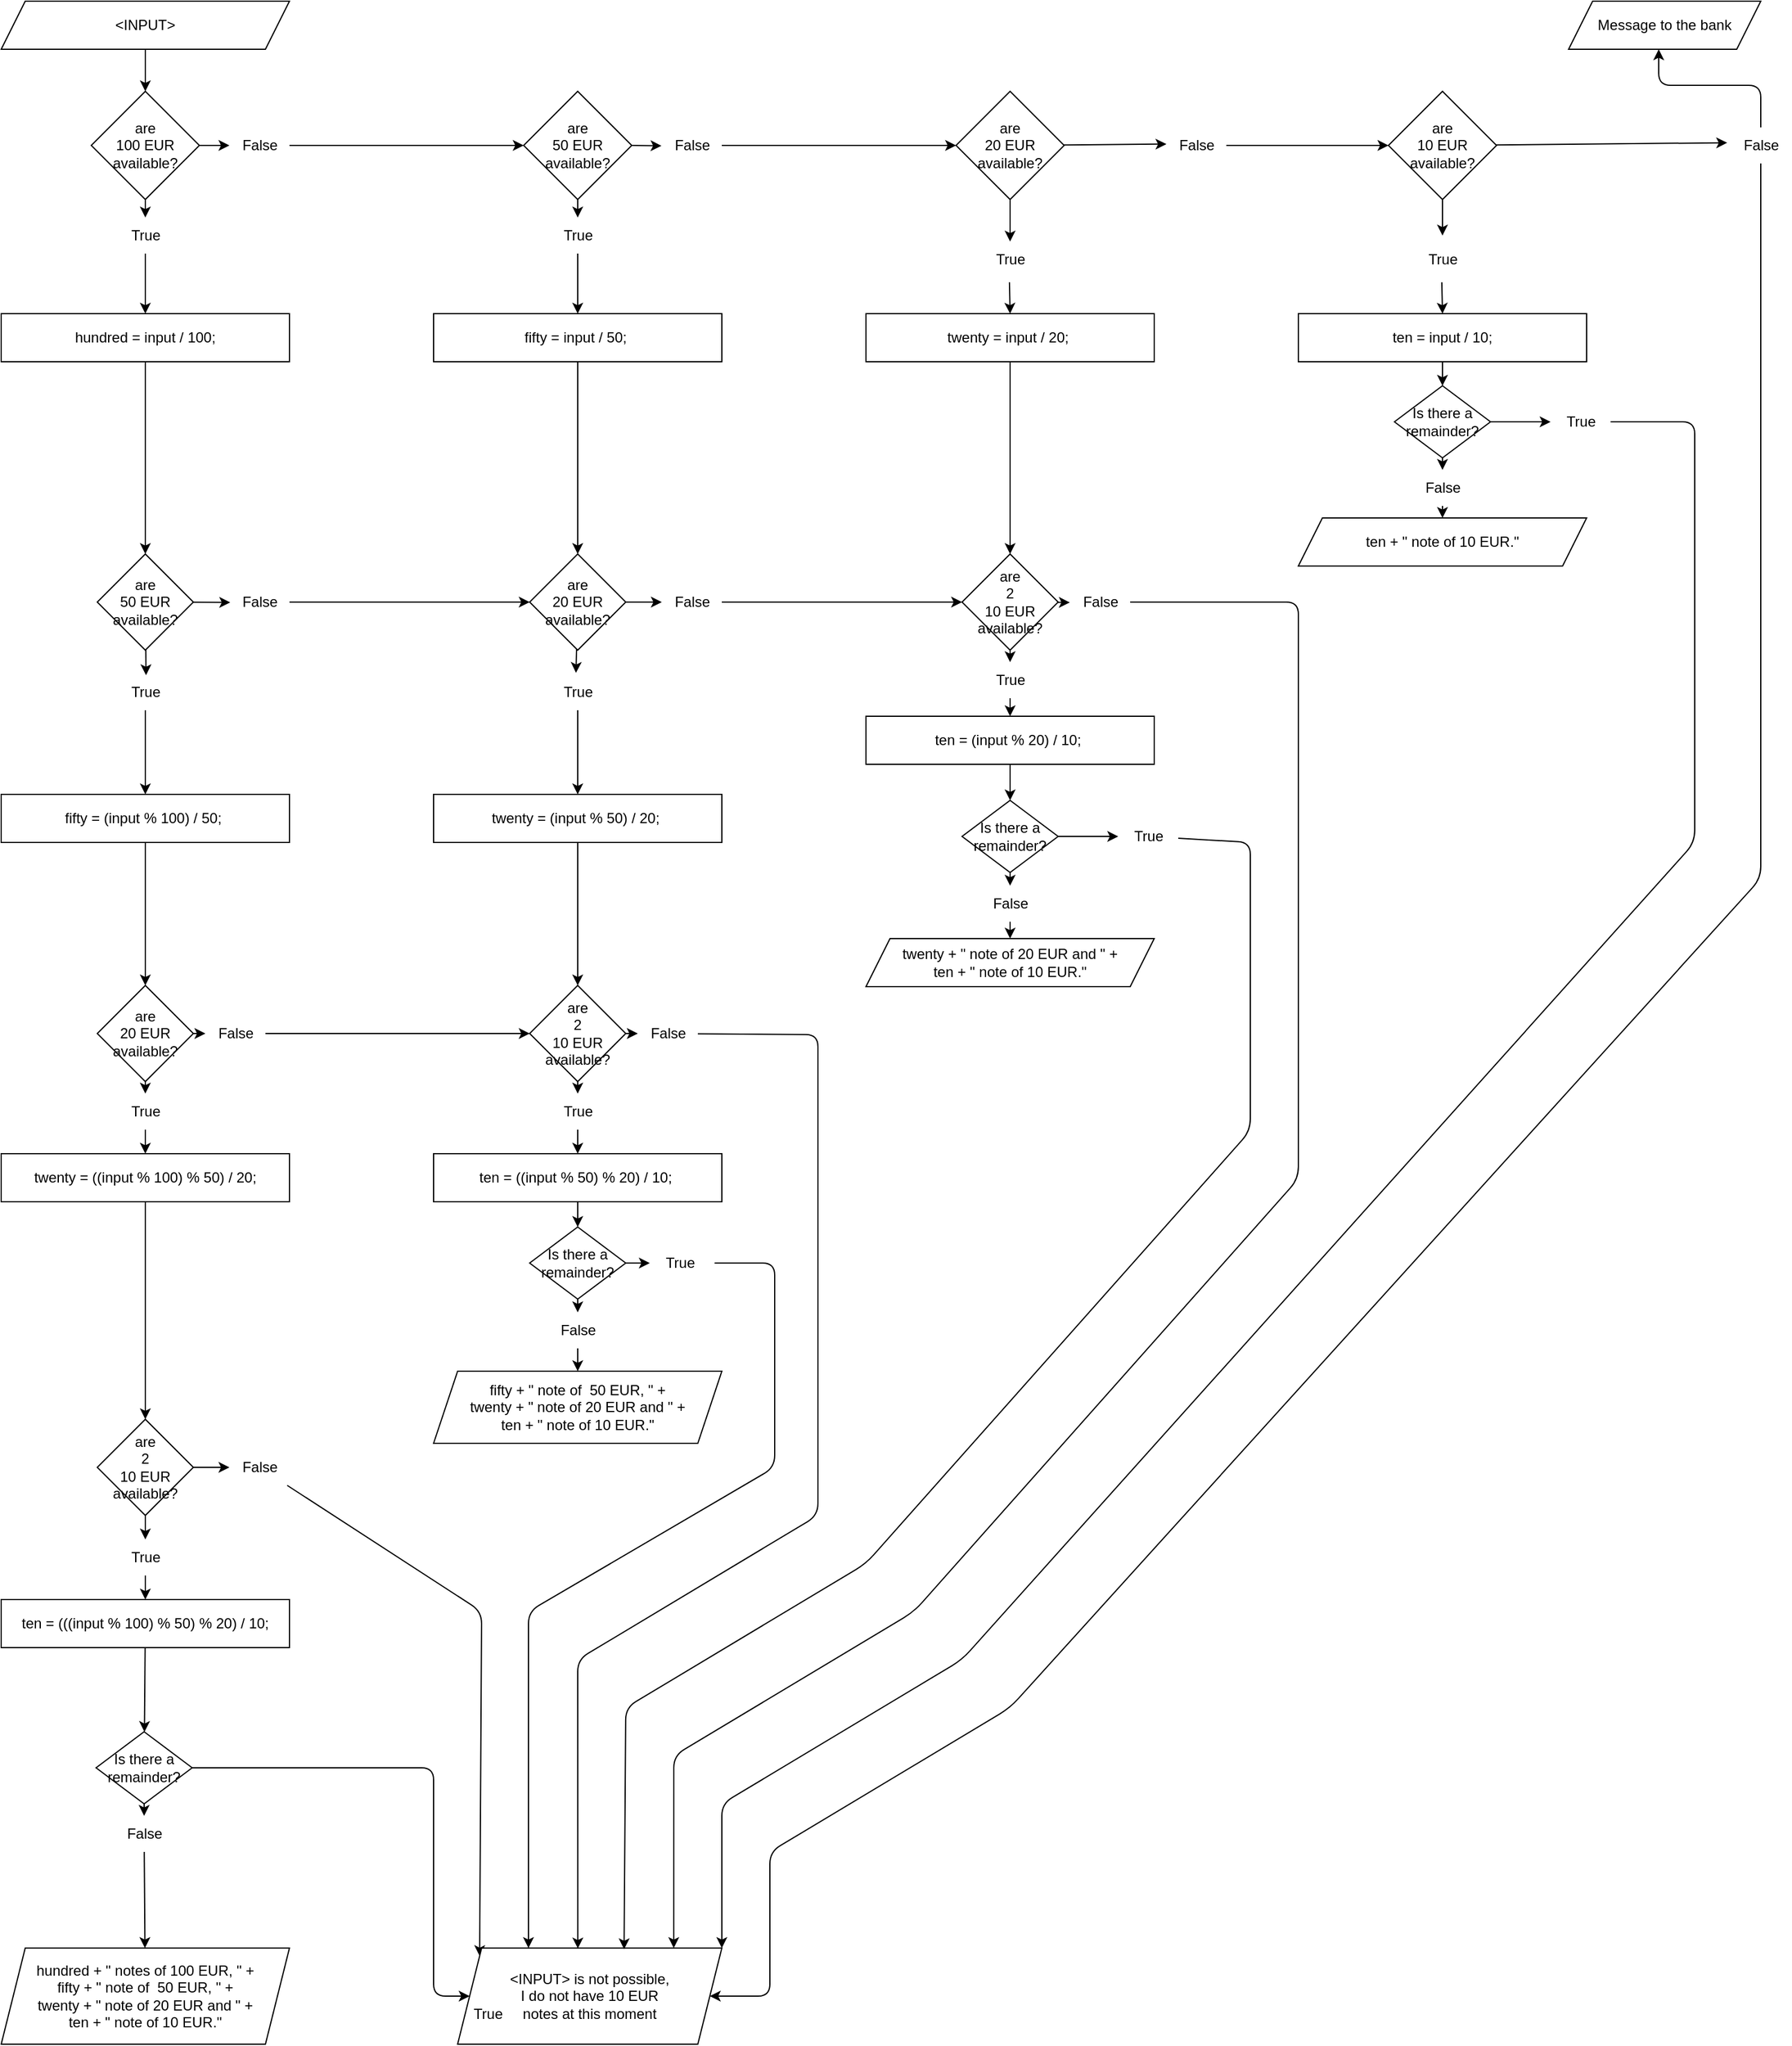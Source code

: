 <mxfile>
    <diagram id="RNp26qk6DNzuvt1flRb6" name="Page-1">
        <mxGraphModel dx="1720" dy="2097" grid="1" gridSize="10" guides="1" tooltips="1" connect="1" arrows="1" fold="1" page="1" pageScale="1" pageWidth="827" pageHeight="1169" math="0" shadow="0">
            <root>
                <mxCell id="0"/>
                <mxCell id="1" parent="0"/>
                <mxCell id="2" style="edgeStyle=none;html=1;exitX=0.5;exitY=1;exitDx=0;exitDy=0;entryX=0.5;entryY=0;entryDx=0;entryDy=0;" edge="1" parent="1" source="3" target="16">
                    <mxGeometry relative="1" as="geometry"/>
                </mxCell>
                <mxCell id="3" value="&amp;lt;INPUT&amp;gt;" style="shape=parallelogram;perimeter=parallelogramPerimeter;whiteSpace=wrap;html=1;fixedSize=1;" vertex="1" parent="1">
                    <mxGeometry x="960" y="140" width="240" height="40" as="geometry"/>
                </mxCell>
                <mxCell id="4" style="edgeStyle=none;html=1;exitX=0.5;exitY=1;exitDx=0;exitDy=0;entryX=0.5;entryY=0;entryDx=0;entryDy=0;" edge="1" parent="1" source="5" target="62">
                    <mxGeometry relative="1" as="geometry">
                        <mxPoint x="1080" y="560" as="targetPoint"/>
                    </mxGeometry>
                </mxCell>
                <mxCell id="5" value="hundred = input / 100;" style="rounded=0;whiteSpace=wrap;html=1;" vertex="1" parent="1">
                    <mxGeometry x="960" y="400" width="240" height="40" as="geometry"/>
                </mxCell>
                <mxCell id="6" style="edgeStyle=none;html=1;exitX=0.5;exitY=1;exitDx=0;exitDy=0;entryX=0.5;entryY=0;entryDx=0;entryDy=0;" edge="1" parent="1" source="7" target="86">
                    <mxGeometry relative="1" as="geometry">
                        <mxPoint x="1150" y="1090" as="targetPoint"/>
                    </mxGeometry>
                </mxCell>
                <mxCell id="7" value="fifty = (input % 100) / 50;&amp;nbsp;" style="rounded=0;whiteSpace=wrap;html=1;" vertex="1" parent="1">
                    <mxGeometry x="960" y="800" width="240" height="40" as="geometry"/>
                </mxCell>
                <mxCell id="8" style="edgeStyle=none;html=1;exitX=0.5;exitY=1;exitDx=0;exitDy=0;entryX=0.5;entryY=0;entryDx=0;entryDy=0;" edge="1" parent="1" source="9" target="119">
                    <mxGeometry relative="1" as="geometry">
                        <mxPoint x="1080" y="1400" as="targetPoint"/>
                    </mxGeometry>
                </mxCell>
                <mxCell id="9" value="&lt;div&gt;twenty = ((input % 100) % 50) / 20;&lt;/div&gt;" style="rounded=0;whiteSpace=wrap;html=1;" vertex="1" parent="1">
                    <mxGeometry x="960" y="1099" width="240" height="40" as="geometry"/>
                </mxCell>
                <mxCell id="164" value="" style="edgeStyle=none;html=1;" edge="1" parent="1" source="11" target="142">
                    <mxGeometry relative="1" as="geometry"/>
                </mxCell>
                <mxCell id="11" value="&lt;div&gt;ten = (((input % 100) % 50) % 20) / 10;&lt;/div&gt;" style="rounded=0;whiteSpace=wrap;html=1;" vertex="1" parent="1">
                    <mxGeometry x="960" y="1470" width="240" height="40" as="geometry"/>
                </mxCell>
                <mxCell id="14" value="&lt;div&gt;hundred + &quot; notes of 100 EUR, &quot; +&lt;/div&gt;&lt;div&gt;fifty + &quot; note of&amp;nbsp; 50 EUR, &quot; +&lt;/div&gt;&lt;div&gt;twenty + &quot; note of 20 EUR and &quot; +&lt;/div&gt;&lt;div&gt;ten + &quot; note of 10 EUR.&quot;&lt;/div&gt;" style="shape=parallelogram;perimeter=parallelogramPerimeter;whiteSpace=wrap;html=1;fixedSize=1;" vertex="1" parent="1">
                    <mxGeometry x="960" y="1760" width="240" height="80" as="geometry"/>
                </mxCell>
                <mxCell id="17" style="edgeStyle=none;html=1;exitX=0.5;exitY=1;exitDx=0;exitDy=0;" edge="1" parent="1" source="16" target="19">
                    <mxGeometry relative="1" as="geometry"/>
                </mxCell>
                <mxCell id="25" style="edgeStyle=none;html=1;exitX=1;exitY=0.5;exitDx=0;exitDy=0;" edge="1" parent="1" source="16" target="20">
                    <mxGeometry relative="1" as="geometry"/>
                </mxCell>
                <mxCell id="16" value="are &lt;br&gt;100 EUR&lt;br&gt;available?" style="rhombus;whiteSpace=wrap;html=1;" vertex="1" parent="1">
                    <mxGeometry x="1035" y="215" width="90" height="90" as="geometry"/>
                </mxCell>
                <mxCell id="24" style="edgeStyle=none;html=1;" edge="1" parent="1" source="19" target="5">
                    <mxGeometry relative="1" as="geometry"/>
                </mxCell>
                <mxCell id="19" value="True" style="text;html=1;align=center;verticalAlign=middle;resizable=0;points=[];autosize=1;strokeColor=none;fillColor=none;" vertex="1" parent="1">
                    <mxGeometry x="1055" y="320" width="50" height="30" as="geometry"/>
                </mxCell>
                <mxCell id="27" style="edgeStyle=none;html=1;entryX=0;entryY=0.5;entryDx=0;entryDy=0;" edge="1" parent="1" source="20" target="39">
                    <mxGeometry relative="1" as="geometry">
                        <mxPoint x="1400" y="280" as="targetPoint"/>
                    </mxGeometry>
                </mxCell>
                <mxCell id="20" value="False" style="text;html=1;align=center;verticalAlign=middle;resizable=0;points=[];autosize=1;strokeColor=none;fillColor=none;" vertex="1" parent="1">
                    <mxGeometry x="1150" y="245" width="50" height="30" as="geometry"/>
                </mxCell>
                <mxCell id="37" style="edgeStyle=none;html=1;entryX=0.5;entryY=0;entryDx=0;entryDy=0;" edge="1" parent="1" source="26" target="65">
                    <mxGeometry relative="1" as="geometry">
                        <mxPoint x="1440" y="520.0" as="targetPoint"/>
                    </mxGeometry>
                </mxCell>
                <mxCell id="26" value="fifty = input / 50;&amp;nbsp;" style="rounded=0;whiteSpace=wrap;html=1;" vertex="1" parent="1">
                    <mxGeometry x="1320" y="400" width="240" height="40" as="geometry"/>
                </mxCell>
                <mxCell id="31" style="edgeStyle=none;html=1;entryX=-0.005;entryY=0.511;entryDx=0;entryDy=0;entryPerimeter=0;exitX=1;exitY=0.5;exitDx=0;exitDy=0;" edge="1" parent="1" source="39" target="34">
                    <mxGeometry relative="1" as="geometry">
                        <mxPoint x="1580" y="641.89" as="targetPoint"/>
                        <mxPoint x="1560" y="630" as="sourcePoint"/>
                    </mxGeometry>
                </mxCell>
                <mxCell id="44" style="edgeStyle=none;html=1;entryX=0;entryY=0.5;entryDx=0;entryDy=0;" edge="1" parent="1" source="34" target="43">
                    <mxGeometry relative="1" as="geometry"/>
                </mxCell>
                <mxCell id="34" value="False" style="text;html=1;align=center;verticalAlign=middle;resizable=0;points=[];autosize=1;strokeColor=none;fillColor=none;" vertex="1" parent="1">
                    <mxGeometry x="1510" y="245" width="50" height="30" as="geometry"/>
                </mxCell>
                <mxCell id="41" style="edgeStyle=none;html=1;exitX=0.5;exitY=1;exitDx=0;exitDy=0;entryX=0.5;entryY=0;entryDx=0;entryDy=0;entryPerimeter=0;" edge="1" parent="1" source="39" target="40">
                    <mxGeometry relative="1" as="geometry"/>
                </mxCell>
                <mxCell id="39" value="are &lt;br&gt;50 EUR&lt;br&gt;available?" style="rhombus;whiteSpace=wrap;html=1;" vertex="1" parent="1">
                    <mxGeometry x="1395" y="215" width="90" height="90" as="geometry"/>
                </mxCell>
                <mxCell id="42" style="edgeStyle=none;html=1;entryX=0.5;entryY=0;entryDx=0;entryDy=0;" edge="1" parent="1" source="40" target="26">
                    <mxGeometry relative="1" as="geometry"/>
                </mxCell>
                <mxCell id="40" value="True" style="text;html=1;align=center;verticalAlign=middle;resizable=0;points=[];autosize=1;strokeColor=none;fillColor=none;" vertex="1" parent="1">
                    <mxGeometry x="1415" y="320" width="50" height="30" as="geometry"/>
                </mxCell>
                <mxCell id="49" style="edgeStyle=none;html=1;exitX=0.5;exitY=1;exitDx=0;exitDy=0;" edge="1" parent="1" source="43">
                    <mxGeometry relative="1" as="geometry">
                        <mxPoint x="1800" y="340" as="targetPoint"/>
                    </mxGeometry>
                </mxCell>
                <mxCell id="58" style="edgeStyle=none;html=1;entryX=0.003;entryY=0.462;entryDx=0;entryDy=0;entryPerimeter=0;" edge="1" parent="1" source="43" target="51">
                    <mxGeometry relative="1" as="geometry"/>
                </mxCell>
                <mxCell id="43" value="are &lt;br&gt;20 EUR&lt;br&gt;available?" style="rhombus;whiteSpace=wrap;html=1;" vertex="1" parent="1">
                    <mxGeometry x="1755" y="215" width="90" height="90" as="geometry"/>
                </mxCell>
                <mxCell id="45" style="edgeStyle=none;html=1;entryX=0.5;entryY=0;entryDx=0;entryDy=0;" edge="1" parent="1" source="46" target="73">
                    <mxGeometry relative="1" as="geometry">
                        <mxPoint x="1800" y="490" as="targetPoint"/>
                    </mxGeometry>
                </mxCell>
                <mxCell id="46" value="twenty&amp;nbsp;= input / 20;&amp;nbsp;" style="rounded=0;whiteSpace=wrap;html=1;" vertex="1" parent="1">
                    <mxGeometry x="1680" y="400" width="240" height="40" as="geometry"/>
                </mxCell>
                <mxCell id="47" style="edgeStyle=none;html=1;entryX=0.5;entryY=0;entryDx=0;entryDy=0;exitX=0.489;exitY=1.129;exitDx=0;exitDy=0;exitPerimeter=0;" edge="1" parent="1" target="46" source="48">
                    <mxGeometry relative="1" as="geometry">
                        <mxPoint x="1800" y="370" as="sourcePoint"/>
                    </mxGeometry>
                </mxCell>
                <mxCell id="48" value="True" style="text;html=1;align=center;verticalAlign=middle;resizable=0;points=[];autosize=1;strokeColor=none;fillColor=none;" vertex="1" parent="1">
                    <mxGeometry x="1775" y="340" width="50" height="30" as="geometry"/>
                </mxCell>
                <mxCell id="50" style="edgeStyle=none;html=1;entryX=0;entryY=0.5;entryDx=0;entryDy=0;" edge="1" parent="1" source="51" target="53">
                    <mxGeometry relative="1" as="geometry"/>
                </mxCell>
                <mxCell id="51" value="False" style="text;html=1;align=center;verticalAlign=middle;resizable=0;points=[];autosize=1;strokeColor=none;fillColor=none;" vertex="1" parent="1">
                    <mxGeometry x="1930" y="245" width="50" height="30" as="geometry"/>
                </mxCell>
                <mxCell id="52" style="edgeStyle=none;html=1;exitX=0.5;exitY=1;exitDx=0;exitDy=0;" edge="1" parent="1" source="53">
                    <mxGeometry relative="1" as="geometry">
                        <mxPoint x="2160" y="335" as="targetPoint"/>
                    </mxGeometry>
                </mxCell>
                <mxCell id="60" style="edgeStyle=none;html=1;entryX=-0.06;entryY=0.427;entryDx=0;entryDy=0;entryPerimeter=0;" edge="1" parent="1" source="53" target="59">
                    <mxGeometry relative="1" as="geometry"/>
                </mxCell>
                <mxCell id="53" value="are &lt;br&gt;10 EUR&lt;br&gt;available?" style="rhombus;whiteSpace=wrap;html=1;" vertex="1" parent="1">
                    <mxGeometry x="2115" y="215" width="90" height="90" as="geometry"/>
                </mxCell>
                <mxCell id="54" style="edgeStyle=none;html=1;entryX=0.5;entryY=0;entryDx=0;entryDy=0;" edge="1" parent="1" source="55" target="130">
                    <mxGeometry relative="1" as="geometry">
                        <mxPoint x="2160" y="480" as="targetPoint"/>
                    </mxGeometry>
                </mxCell>
                <mxCell id="55" value="ten = input / 10;" style="rounded=0;whiteSpace=wrap;html=1;" vertex="1" parent="1">
                    <mxGeometry x="2040" y="400" width="240" height="40" as="geometry"/>
                </mxCell>
                <mxCell id="56" style="edgeStyle=none;html=1;entryX=0.5;entryY=0;entryDx=0;entryDy=0;exitX=0.489;exitY=1.129;exitDx=0;exitDy=0;exitPerimeter=0;" edge="1" parent="1" source="57" target="55">
                    <mxGeometry relative="1" as="geometry">
                        <mxPoint x="2160" y="370" as="sourcePoint"/>
                    </mxGeometry>
                </mxCell>
                <mxCell id="57" value="True" style="text;html=1;align=center;verticalAlign=middle;resizable=0;points=[];autosize=1;strokeColor=none;fillColor=none;" vertex="1" parent="1">
                    <mxGeometry x="2135" y="340" width="50" height="30" as="geometry"/>
                </mxCell>
                <mxCell id="61" style="edgeStyle=none;html=1;entryX=1;entryY=0.5;entryDx=0;entryDy=0;" edge="1" parent="1" source="59" target="128">
                    <mxGeometry relative="1" as="geometry">
                        <mxPoint x="1610" y="1800" as="targetPoint"/>
                        <Array as="points">
                            <mxPoint x="2425" y="870"/>
                            <mxPoint x="1800" y="1560"/>
                            <mxPoint x="1600" y="1680"/>
                            <mxPoint x="1600" y="1800"/>
                        </Array>
                    </mxGeometry>
                </mxCell>
                <mxCell id="167" style="edgeStyle=none;html=1;entryX=0.469;entryY=1;entryDx=0;entryDy=0;entryPerimeter=0;" edge="1" parent="1" source="59" target="166">
                    <mxGeometry relative="1" as="geometry">
                        <Array as="points">
                            <mxPoint x="2425" y="210"/>
                            <mxPoint x="2340" y="210"/>
                        </Array>
                    </mxGeometry>
                </mxCell>
                <mxCell id="59" value="False" style="text;html=1;align=center;verticalAlign=middle;resizable=0;points=[];autosize=1;strokeColor=none;fillColor=none;" vertex="1" parent="1">
                    <mxGeometry x="2400" y="245" width="50" height="30" as="geometry"/>
                </mxCell>
                <mxCell id="67" style="edgeStyle=none;html=1;entryX=0.013;entryY=0.509;entryDx=0;entryDy=0;entryPerimeter=0;" edge="1" parent="1" source="62" target="66">
                    <mxGeometry relative="1" as="geometry"/>
                </mxCell>
                <mxCell id="70" style="edgeStyle=none;html=1;entryX=0.512;entryY=0.028;entryDx=0;entryDy=0;entryPerimeter=0;" edge="1" parent="1" source="62" target="69">
                    <mxGeometry relative="1" as="geometry"/>
                </mxCell>
                <mxCell id="62" value="are &lt;br&gt;50 EUR&lt;br&gt;available?" style="rhombus;whiteSpace=wrap;html=1;" vertex="1" parent="1">
                    <mxGeometry x="1040" y="600" width="80" height="80" as="geometry"/>
                </mxCell>
                <mxCell id="78" style="edgeStyle=none;html=1;entryX=0.471;entryY=-0.036;entryDx=0;entryDy=0;entryPerimeter=0;" edge="1" parent="1" source="65" target="77">
                    <mxGeometry relative="1" as="geometry"/>
                </mxCell>
                <mxCell id="111" value="" style="edgeStyle=none;html=1;" edge="1" parent="1" source="65" target="74">
                    <mxGeometry relative="1" as="geometry"/>
                </mxCell>
                <mxCell id="65" value="are &lt;br&gt;20 EUR&lt;br&gt;available?" style="rhombus;whiteSpace=wrap;html=1;" vertex="1" parent="1">
                    <mxGeometry x="1400" y="600" width="80" height="80" as="geometry"/>
                </mxCell>
                <mxCell id="68" style="edgeStyle=none;html=1;entryX=0;entryY=0.5;entryDx=0;entryDy=0;" edge="1" parent="1" source="66" target="65">
                    <mxGeometry relative="1" as="geometry"/>
                </mxCell>
                <mxCell id="66" value="False" style="text;html=1;align=center;verticalAlign=middle;resizable=0;points=[];autosize=1;strokeColor=none;fillColor=none;" vertex="1" parent="1">
                    <mxGeometry x="1150" y="625" width="50" height="30" as="geometry"/>
                </mxCell>
                <mxCell id="71" style="edgeStyle=none;html=1;" edge="1" parent="1" source="69" target="7">
                    <mxGeometry relative="1" as="geometry"/>
                </mxCell>
                <mxCell id="69" value="True" style="text;html=1;align=center;verticalAlign=middle;resizable=0;points=[];autosize=1;strokeColor=none;fillColor=none;" vertex="1" parent="1">
                    <mxGeometry x="1055" y="700" width="50" height="30" as="geometry"/>
                </mxCell>
                <mxCell id="80" style="edgeStyle=none;html=1;entryX=-0.006;entryY=0.51;entryDx=0;entryDy=0;entryPerimeter=0;" edge="1" parent="1" source="73" target="79">
                    <mxGeometry relative="1" as="geometry"/>
                </mxCell>
                <mxCell id="97" value="" style="edgeStyle=none;html=1;" edge="1" parent="1" source="73" target="96">
                    <mxGeometry relative="1" as="geometry"/>
                </mxCell>
                <mxCell id="73" value="are &lt;br&gt;2&lt;br&gt;10 EUR&lt;br&gt;available?" style="rhombus;whiteSpace=wrap;html=1;" vertex="1" parent="1">
                    <mxGeometry x="1760" y="600" width="80" height="80" as="geometry"/>
                </mxCell>
                <mxCell id="76" style="edgeStyle=none;html=1;entryX=0;entryY=0.5;entryDx=0;entryDy=0;" edge="1" parent="1" source="74" target="73">
                    <mxGeometry relative="1" as="geometry"/>
                </mxCell>
                <mxCell id="83" value="" style="edgeStyle=none;html=1;" edge="1" parent="1" source="77" target="82">
                    <mxGeometry relative="1" as="geometry"/>
                </mxCell>
                <mxCell id="77" value="True" style="text;html=1;align=center;verticalAlign=middle;resizable=0;points=[];autosize=1;strokeColor=none;fillColor=none;" vertex="1" parent="1">
                    <mxGeometry x="1415" y="700" width="50" height="30" as="geometry"/>
                </mxCell>
                <mxCell id="113" style="edgeStyle=none;html=1;entryX=0.818;entryY=0;entryDx=0;entryDy=0;entryPerimeter=0;" edge="1" parent="1" source="79" target="128">
                    <mxGeometry relative="1" as="geometry">
                        <mxPoint x="1760" y="1520" as="targetPoint"/>
                        <Array as="points">
                            <mxPoint x="2040" y="640"/>
                            <mxPoint x="2040" y="1120"/>
                            <mxPoint x="1720" y="1480"/>
                            <mxPoint x="1520" y="1600"/>
                        </Array>
                    </mxGeometry>
                </mxCell>
                <mxCell id="79" value="False" style="text;html=1;align=center;verticalAlign=middle;resizable=0;points=[];autosize=1;strokeColor=none;fillColor=none;" vertex="1" parent="1">
                    <mxGeometry x="1850" y="625" width="50" height="30" as="geometry"/>
                </mxCell>
                <mxCell id="85" style="edgeStyle=none;html=1;exitX=0.5;exitY=1;exitDx=0;exitDy=0;entryX=0.5;entryY=0;entryDx=0;entryDy=0;" edge="1" parent="1" source="82" target="84">
                    <mxGeometry relative="1" as="geometry"/>
                </mxCell>
                <mxCell id="82" value="twenty&amp;nbsp;= (input % 50) / 20;&amp;nbsp;" style="rounded=0;whiteSpace=wrap;html=1;" vertex="1" parent="1">
                    <mxGeometry x="1320" y="800" width="240" height="40" as="geometry"/>
                </mxCell>
                <mxCell id="101" value="" style="edgeStyle=none;html=1;" edge="1" parent="1" source="84" target="100">
                    <mxGeometry relative="1" as="geometry"/>
                </mxCell>
                <mxCell id="104" value="" style="edgeStyle=none;html=1;" edge="1" parent="1" source="84" target="103">
                    <mxGeometry relative="1" as="geometry"/>
                </mxCell>
                <mxCell id="84" value="are &lt;br&gt;2&lt;br&gt;10 EUR&lt;br&gt;available?" style="rhombus;whiteSpace=wrap;html=1;" vertex="1" parent="1">
                    <mxGeometry x="1400" y="959" width="80" height="80" as="geometry"/>
                </mxCell>
                <mxCell id="91" style="edgeStyle=none;html=1;" edge="1" parent="1" source="86" target="89">
                    <mxGeometry relative="1" as="geometry"/>
                </mxCell>
                <mxCell id="93" value="" style="edgeStyle=none;html=1;" edge="1" parent="1" source="86" target="90">
                    <mxGeometry relative="1" as="geometry"/>
                </mxCell>
                <mxCell id="86" value="are &lt;br&gt;20 EUR&lt;br&gt;available?" style="rhombus;whiteSpace=wrap;html=1;" vertex="1" parent="1">
                    <mxGeometry x="1040" y="959" width="80" height="80" as="geometry"/>
                </mxCell>
                <mxCell id="92" value="" style="edgeStyle=none;html=1;" edge="1" parent="1" source="89" target="9">
                    <mxGeometry relative="1" as="geometry"/>
                </mxCell>
                <mxCell id="89" value="True" style="text;html=1;align=center;verticalAlign=middle;resizable=0;points=[];autosize=1;strokeColor=none;fillColor=none;" vertex="1" parent="1">
                    <mxGeometry x="1055" y="1049" width="50" height="30" as="geometry"/>
                </mxCell>
                <mxCell id="95" value="" style="edgeStyle=none;html=1;entryX=0;entryY=0.5;entryDx=0;entryDy=0;" edge="1" parent="1" source="90" target="84">
                    <mxGeometry relative="1" as="geometry">
                        <mxPoint x="1360" y="999.0" as="targetPoint"/>
                    </mxGeometry>
                </mxCell>
                <mxCell id="90" value="False" style="text;html=1;align=center;verticalAlign=middle;resizable=0;points=[];autosize=1;strokeColor=none;fillColor=none;" vertex="1" parent="1">
                    <mxGeometry x="1130" y="984" width="50" height="30" as="geometry"/>
                </mxCell>
                <mxCell id="99" value="" style="edgeStyle=none;html=1;" edge="1" parent="1" source="96" target="98">
                    <mxGeometry relative="1" as="geometry"/>
                </mxCell>
                <mxCell id="96" value="True" style="text;html=1;align=center;verticalAlign=middle;resizable=0;points=[];autosize=1;strokeColor=none;fillColor=none;" vertex="1" parent="1">
                    <mxGeometry x="1775" y="690" width="50" height="30" as="geometry"/>
                </mxCell>
                <mxCell id="115" value="" style="edgeStyle=none;html=1;entryX=0.5;entryY=0;entryDx=0;entryDy=0;" edge="1" parent="1" source="98" target="147">
                    <mxGeometry relative="1" as="geometry"/>
                </mxCell>
                <mxCell id="98" value="ten = (input % 20) / 10;&amp;nbsp;" style="rounded=0;whiteSpace=wrap;html=1;" vertex="1" parent="1">
                    <mxGeometry x="1680" y="735" width="240" height="40" as="geometry"/>
                </mxCell>
                <mxCell id="117" style="edgeStyle=none;html=1;entryX=0.455;entryY=0.004;entryDx=0;entryDy=0;entryPerimeter=0;" edge="1" parent="1" source="100" target="128">
                    <mxGeometry relative="1" as="geometry">
                        <mxPoint x="1640" y="1460" as="targetPoint"/>
                        <Array as="points">
                            <mxPoint x="1640" y="1000"/>
                            <mxPoint x="1640" y="1400"/>
                            <mxPoint x="1440" y="1520"/>
                        </Array>
                    </mxGeometry>
                </mxCell>
                <mxCell id="100" value="False" style="text;html=1;align=center;verticalAlign=middle;resizable=0;points=[];autosize=1;strokeColor=none;fillColor=none;" vertex="1" parent="1">
                    <mxGeometry x="1490" y="984" width="50" height="30" as="geometry"/>
                </mxCell>
                <mxCell id="106" style="edgeStyle=none;html=1;entryX=0.5;entryY=0;entryDx=0;entryDy=0;" edge="1" parent="1" source="102" target="156">
                    <mxGeometry relative="1" as="geometry">
                        <mxPoint x="1440" y="1360.0" as="targetPoint"/>
                    </mxGeometry>
                </mxCell>
                <mxCell id="102" value="ten = ((input % 50) % 20) / 10;&amp;nbsp;" style="rounded=0;whiteSpace=wrap;html=1;" vertex="1" parent="1">
                    <mxGeometry x="1320" y="1099" width="240" height="40" as="geometry"/>
                </mxCell>
                <mxCell id="105" value="" style="edgeStyle=none;html=1;" edge="1" parent="1" source="103" target="102">
                    <mxGeometry relative="1" as="geometry"/>
                </mxCell>
                <mxCell id="103" value="True" style="text;html=1;align=center;verticalAlign=middle;resizable=0;points=[];autosize=1;strokeColor=none;fillColor=none;" vertex="1" parent="1">
                    <mxGeometry x="1415" y="1049" width="50" height="30" as="geometry"/>
                </mxCell>
                <mxCell id="107" value="&lt;div&gt;&lt;span style=&quot;background-color: initial;&quot;&gt;ten + &quot; note of 10 EUR.&quot;&lt;/span&gt;&lt;br&gt;&lt;/div&gt;" style="shape=parallelogram;perimeter=parallelogramPerimeter;whiteSpace=wrap;html=1;fixedSize=1;" vertex="1" parent="1">
                    <mxGeometry x="2040" y="570" width="240" height="40" as="geometry"/>
                </mxCell>
                <mxCell id="74" value="False" style="text;html=1;align=center;verticalAlign=middle;resizable=0;points=[];autosize=1;strokeColor=none;fillColor=none;" vertex="1" parent="1">
                    <mxGeometry x="1510" y="625" width="50" height="30" as="geometry"/>
                </mxCell>
                <mxCell id="114" value="&lt;div&gt;&lt;span style=&quot;background-color: initial;&quot;&gt;twenty + &quot; note of 20 EUR and &quot; +&lt;/span&gt;&lt;br&gt;&lt;/div&gt;&lt;div&gt;ten + &quot; note of 10 EUR.&quot;&lt;/div&gt;" style="shape=parallelogram;perimeter=parallelogramPerimeter;whiteSpace=wrap;html=1;fixedSize=1;" vertex="1" parent="1">
                    <mxGeometry x="1680" y="920" width="240" height="40" as="geometry"/>
                </mxCell>
                <mxCell id="118" value="&lt;div&gt;&lt;span style=&quot;background-color: initial;&quot;&gt;fifty + &quot; note of&amp;nbsp; 50 EUR, &quot; +&lt;/span&gt;&lt;br&gt;&lt;/div&gt;&lt;div&gt;twenty + &quot; note of 20 EUR and &quot; +&lt;/div&gt;&lt;div&gt;ten + &quot; note of 10 EUR.&quot;&lt;/div&gt;" style="shape=parallelogram;perimeter=parallelogramPerimeter;whiteSpace=wrap;html=1;fixedSize=1;" vertex="1" parent="1">
                    <mxGeometry x="1320" y="1280" width="240" height="60" as="geometry"/>
                </mxCell>
                <mxCell id="122" value="" style="edgeStyle=none;html=1;" edge="1" parent="1" source="119" target="121">
                    <mxGeometry relative="1" as="geometry"/>
                </mxCell>
                <mxCell id="126" value="" style="edgeStyle=none;html=1;" edge="1" parent="1" source="119" target="125">
                    <mxGeometry relative="1" as="geometry"/>
                </mxCell>
                <mxCell id="119" value="are &lt;br&gt;2&lt;br&gt;10 EUR&lt;br&gt;available?" style="rhombus;whiteSpace=wrap;html=1;" vertex="1" parent="1">
                    <mxGeometry x="1040" y="1320" width="80" height="80" as="geometry"/>
                </mxCell>
                <mxCell id="123" value="" style="edgeStyle=none;html=1;" edge="1" parent="1" source="121" target="11">
                    <mxGeometry relative="1" as="geometry"/>
                </mxCell>
                <mxCell id="121" value="True" style="text;html=1;align=center;verticalAlign=middle;resizable=0;points=[];autosize=1;strokeColor=none;fillColor=none;" vertex="1" parent="1">
                    <mxGeometry x="1055" y="1420" width="50" height="30" as="geometry"/>
                </mxCell>
                <mxCell id="127" style="edgeStyle=none;html=1;entryX=0;entryY=0;entryDx=0;entryDy=0;" edge="1" parent="1" source="125" target="128">
                    <mxGeometry relative="1" as="geometry">
                        <mxPoint x="2000" y="1359" as="targetPoint"/>
                        <Array as="points">
                            <mxPoint x="1360" y="1480"/>
                        </Array>
                    </mxGeometry>
                </mxCell>
                <mxCell id="125" value="False" style="text;html=1;align=center;verticalAlign=middle;resizable=0;points=[];autosize=1;strokeColor=none;fillColor=none;" vertex="1" parent="1">
                    <mxGeometry x="1150" y="1345" width="50" height="30" as="geometry"/>
                </mxCell>
                <mxCell id="128" value="&amp;lt;INPUT&amp;gt; is not possible, &lt;br&gt;I do not have 10 EUR &lt;br&gt;notes at this moment" style="shape=parallelogram;perimeter=parallelogramPerimeter;whiteSpace=wrap;html=1;fixedSize=1;" vertex="1" parent="1">
                    <mxGeometry x="1340" y="1760" width="220" height="80" as="geometry"/>
                </mxCell>
                <mxCell id="134" value="" style="edgeStyle=none;html=1;" edge="1" parent="1" source="130" target="133">
                    <mxGeometry relative="1" as="geometry"/>
                </mxCell>
                <mxCell id="137" value="" style="edgeStyle=none;html=1;" edge="1" parent="1" source="130" target="136">
                    <mxGeometry relative="1" as="geometry"/>
                </mxCell>
                <mxCell id="130" value="Is there a remainder?" style="rhombus;whiteSpace=wrap;html=1;" vertex="1" parent="1">
                    <mxGeometry x="2120" y="460" width="80" height="60" as="geometry"/>
                </mxCell>
                <mxCell id="135" value="" style="edgeStyle=none;html=1;" edge="1" parent="1" source="133" target="107">
                    <mxGeometry relative="1" as="geometry"/>
                </mxCell>
                <mxCell id="133" value="False" style="text;html=1;align=center;verticalAlign=middle;resizable=0;points=[];autosize=1;strokeColor=none;fillColor=none;" vertex="1" parent="1">
                    <mxGeometry x="2135" y="530" width="50" height="30" as="geometry"/>
                </mxCell>
                <mxCell id="139" value="" style="edgeStyle=none;html=1;entryX=1;entryY=0;entryDx=0;entryDy=0;" edge="1" parent="1" source="136" target="128">
                    <mxGeometry relative="1" as="geometry">
                        <mxPoint x="1580" y="1700" as="targetPoint"/>
                        <Array as="points">
                            <mxPoint x="2370" y="490"/>
                            <mxPoint x="2370" y="840"/>
                            <mxPoint x="1760" y="1520"/>
                            <mxPoint x="1560" y="1640"/>
                        </Array>
                    </mxGeometry>
                </mxCell>
                <mxCell id="136" value="True" style="text;html=1;align=center;verticalAlign=middle;resizable=0;points=[];autosize=1;strokeColor=none;fillColor=none;" vertex="1" parent="1">
                    <mxGeometry x="2250" y="475" width="50" height="30" as="geometry"/>
                </mxCell>
                <mxCell id="140" value="" style="edgeStyle=none;html=1;" edge="1" parent="1" source="142" target="143">
                    <mxGeometry relative="1" as="geometry"/>
                </mxCell>
                <mxCell id="141" value="" style="edgeStyle=none;html=1;entryX=0.2;entryY=0;entryDx=0;entryDy=0;entryPerimeter=0;" edge="1" parent="1" target="144">
                    <mxGeometry relative="1" as="geometry">
                        <mxPoint x="1110" y="1610" as="sourcePoint"/>
                        <mxPoint x="1320" y="1790" as="targetPoint"/>
                        <Array as="points">
                            <mxPoint x="1320" y="1610"/>
                            <mxPoint x="1320" y="1800"/>
                        </Array>
                    </mxGeometry>
                </mxCell>
                <mxCell id="142" value="Is there a remainder?" style="rhombus;whiteSpace=wrap;html=1;" vertex="1" parent="1">
                    <mxGeometry x="1039" y="1580" width="80" height="60" as="geometry"/>
                </mxCell>
                <mxCell id="165" value="" style="edgeStyle=none;html=1;" edge="1" parent="1" source="143" target="14">
                    <mxGeometry relative="1" as="geometry"/>
                </mxCell>
                <mxCell id="143" value="False" style="text;html=1;align=center;verticalAlign=middle;resizable=0;points=[];autosize=1;strokeColor=none;fillColor=none;" vertex="1" parent="1">
                    <mxGeometry x="1054" y="1650" width="50" height="30" as="geometry"/>
                </mxCell>
                <mxCell id="144" value="True" style="text;html=1;align=center;verticalAlign=middle;resizable=0;points=[];autosize=1;strokeColor=none;fillColor=none;" vertex="1" parent="1">
                    <mxGeometry x="1340" y="1800" width="50" height="30" as="geometry"/>
                </mxCell>
                <mxCell id="145" value="" style="edgeStyle=none;html=1;" edge="1" parent="1" source="147" target="148">
                    <mxGeometry relative="1" as="geometry"/>
                </mxCell>
                <mxCell id="146" value="" style="edgeStyle=none;html=1;" edge="1" parent="1" source="147" target="149">
                    <mxGeometry relative="1" as="geometry"/>
                </mxCell>
                <mxCell id="147" value="Is there a remainder?" style="rhombus;whiteSpace=wrap;html=1;" vertex="1" parent="1">
                    <mxGeometry x="1760" y="805" width="80" height="60" as="geometry"/>
                </mxCell>
                <mxCell id="151" style="edgeStyle=none;html=1;entryX=0.5;entryY=0;entryDx=0;entryDy=0;" edge="1" parent="1" source="148" target="114">
                    <mxGeometry relative="1" as="geometry"/>
                </mxCell>
                <mxCell id="148" value="False" style="text;html=1;align=center;verticalAlign=middle;resizable=0;points=[];autosize=1;strokeColor=none;fillColor=none;" vertex="1" parent="1">
                    <mxGeometry x="1775" y="876" width="50" height="30" as="geometry"/>
                </mxCell>
                <mxCell id="153" style="edgeStyle=none;html=1;entryX=0.63;entryY=0.012;entryDx=0;entryDy=0;entryPerimeter=0;" edge="1" parent="1" source="149" target="128">
                    <mxGeometry relative="1" as="geometry">
                        <mxPoint x="1580" y="1620" as="targetPoint"/>
                        <Array as="points">
                            <mxPoint x="2000" y="840"/>
                            <mxPoint x="2000" y="1080"/>
                            <mxPoint x="1680" y="1440"/>
                            <mxPoint x="1480" y="1560"/>
                        </Array>
                    </mxGeometry>
                </mxCell>
                <mxCell id="149" value="True" style="text;html=1;align=center;verticalAlign=middle;resizable=0;points=[];autosize=1;strokeColor=none;fillColor=none;" vertex="1" parent="1">
                    <mxGeometry x="1890" y="820" width="50" height="30" as="geometry"/>
                </mxCell>
                <mxCell id="155" value="" style="edgeStyle=none;html=1;" edge="1" parent="1" source="156" target="158">
                    <mxGeometry relative="1" as="geometry"/>
                </mxCell>
                <mxCell id="159" value="" style="edgeStyle=none;html=1;" edge="1" parent="1" source="156" target="157">
                    <mxGeometry relative="1" as="geometry"/>
                </mxCell>
                <mxCell id="156" value="Is there a remainder?" style="rhombus;whiteSpace=wrap;html=1;" vertex="1" parent="1">
                    <mxGeometry x="1400" y="1160" width="80" height="60" as="geometry"/>
                </mxCell>
                <mxCell id="160" value="" style="edgeStyle=none;html=1;" edge="1" parent="1" source="157" target="118">
                    <mxGeometry relative="1" as="geometry"/>
                </mxCell>
                <mxCell id="157" value="False" style="text;html=1;align=center;verticalAlign=middle;resizable=0;points=[];autosize=1;strokeColor=none;fillColor=none;" vertex="1" parent="1">
                    <mxGeometry x="1415" y="1231" width="50" height="30" as="geometry"/>
                </mxCell>
                <mxCell id="161" style="edgeStyle=none;html=1;entryX=0.25;entryY=0;entryDx=0;entryDy=0;" edge="1" parent="1">
                    <mxGeometry relative="1" as="geometry">
                        <mxPoint x="1399" y="1760" as="targetPoint"/>
                        <mxPoint x="1554" y="1190" as="sourcePoint"/>
                        <Array as="points">
                            <mxPoint x="1604" y="1190"/>
                            <mxPoint x="1604" y="1360"/>
                            <mxPoint x="1399" y="1480"/>
                        </Array>
                    </mxGeometry>
                </mxCell>
                <mxCell id="158" value="True" style="text;html=1;align=center;verticalAlign=middle;resizable=0;points=[];autosize=1;strokeColor=none;fillColor=none;" vertex="1" parent="1">
                    <mxGeometry x="1500" y="1175" width="50" height="30" as="geometry"/>
                </mxCell>
                <mxCell id="166" value="Message to the bank" style="shape=parallelogram;perimeter=parallelogramPerimeter;whiteSpace=wrap;html=1;fixedSize=1;" vertex="1" parent="1">
                    <mxGeometry x="2265" y="140" width="160" height="40" as="geometry"/>
                </mxCell>
            </root>
        </mxGraphModel>
    </diagram>
</mxfile>